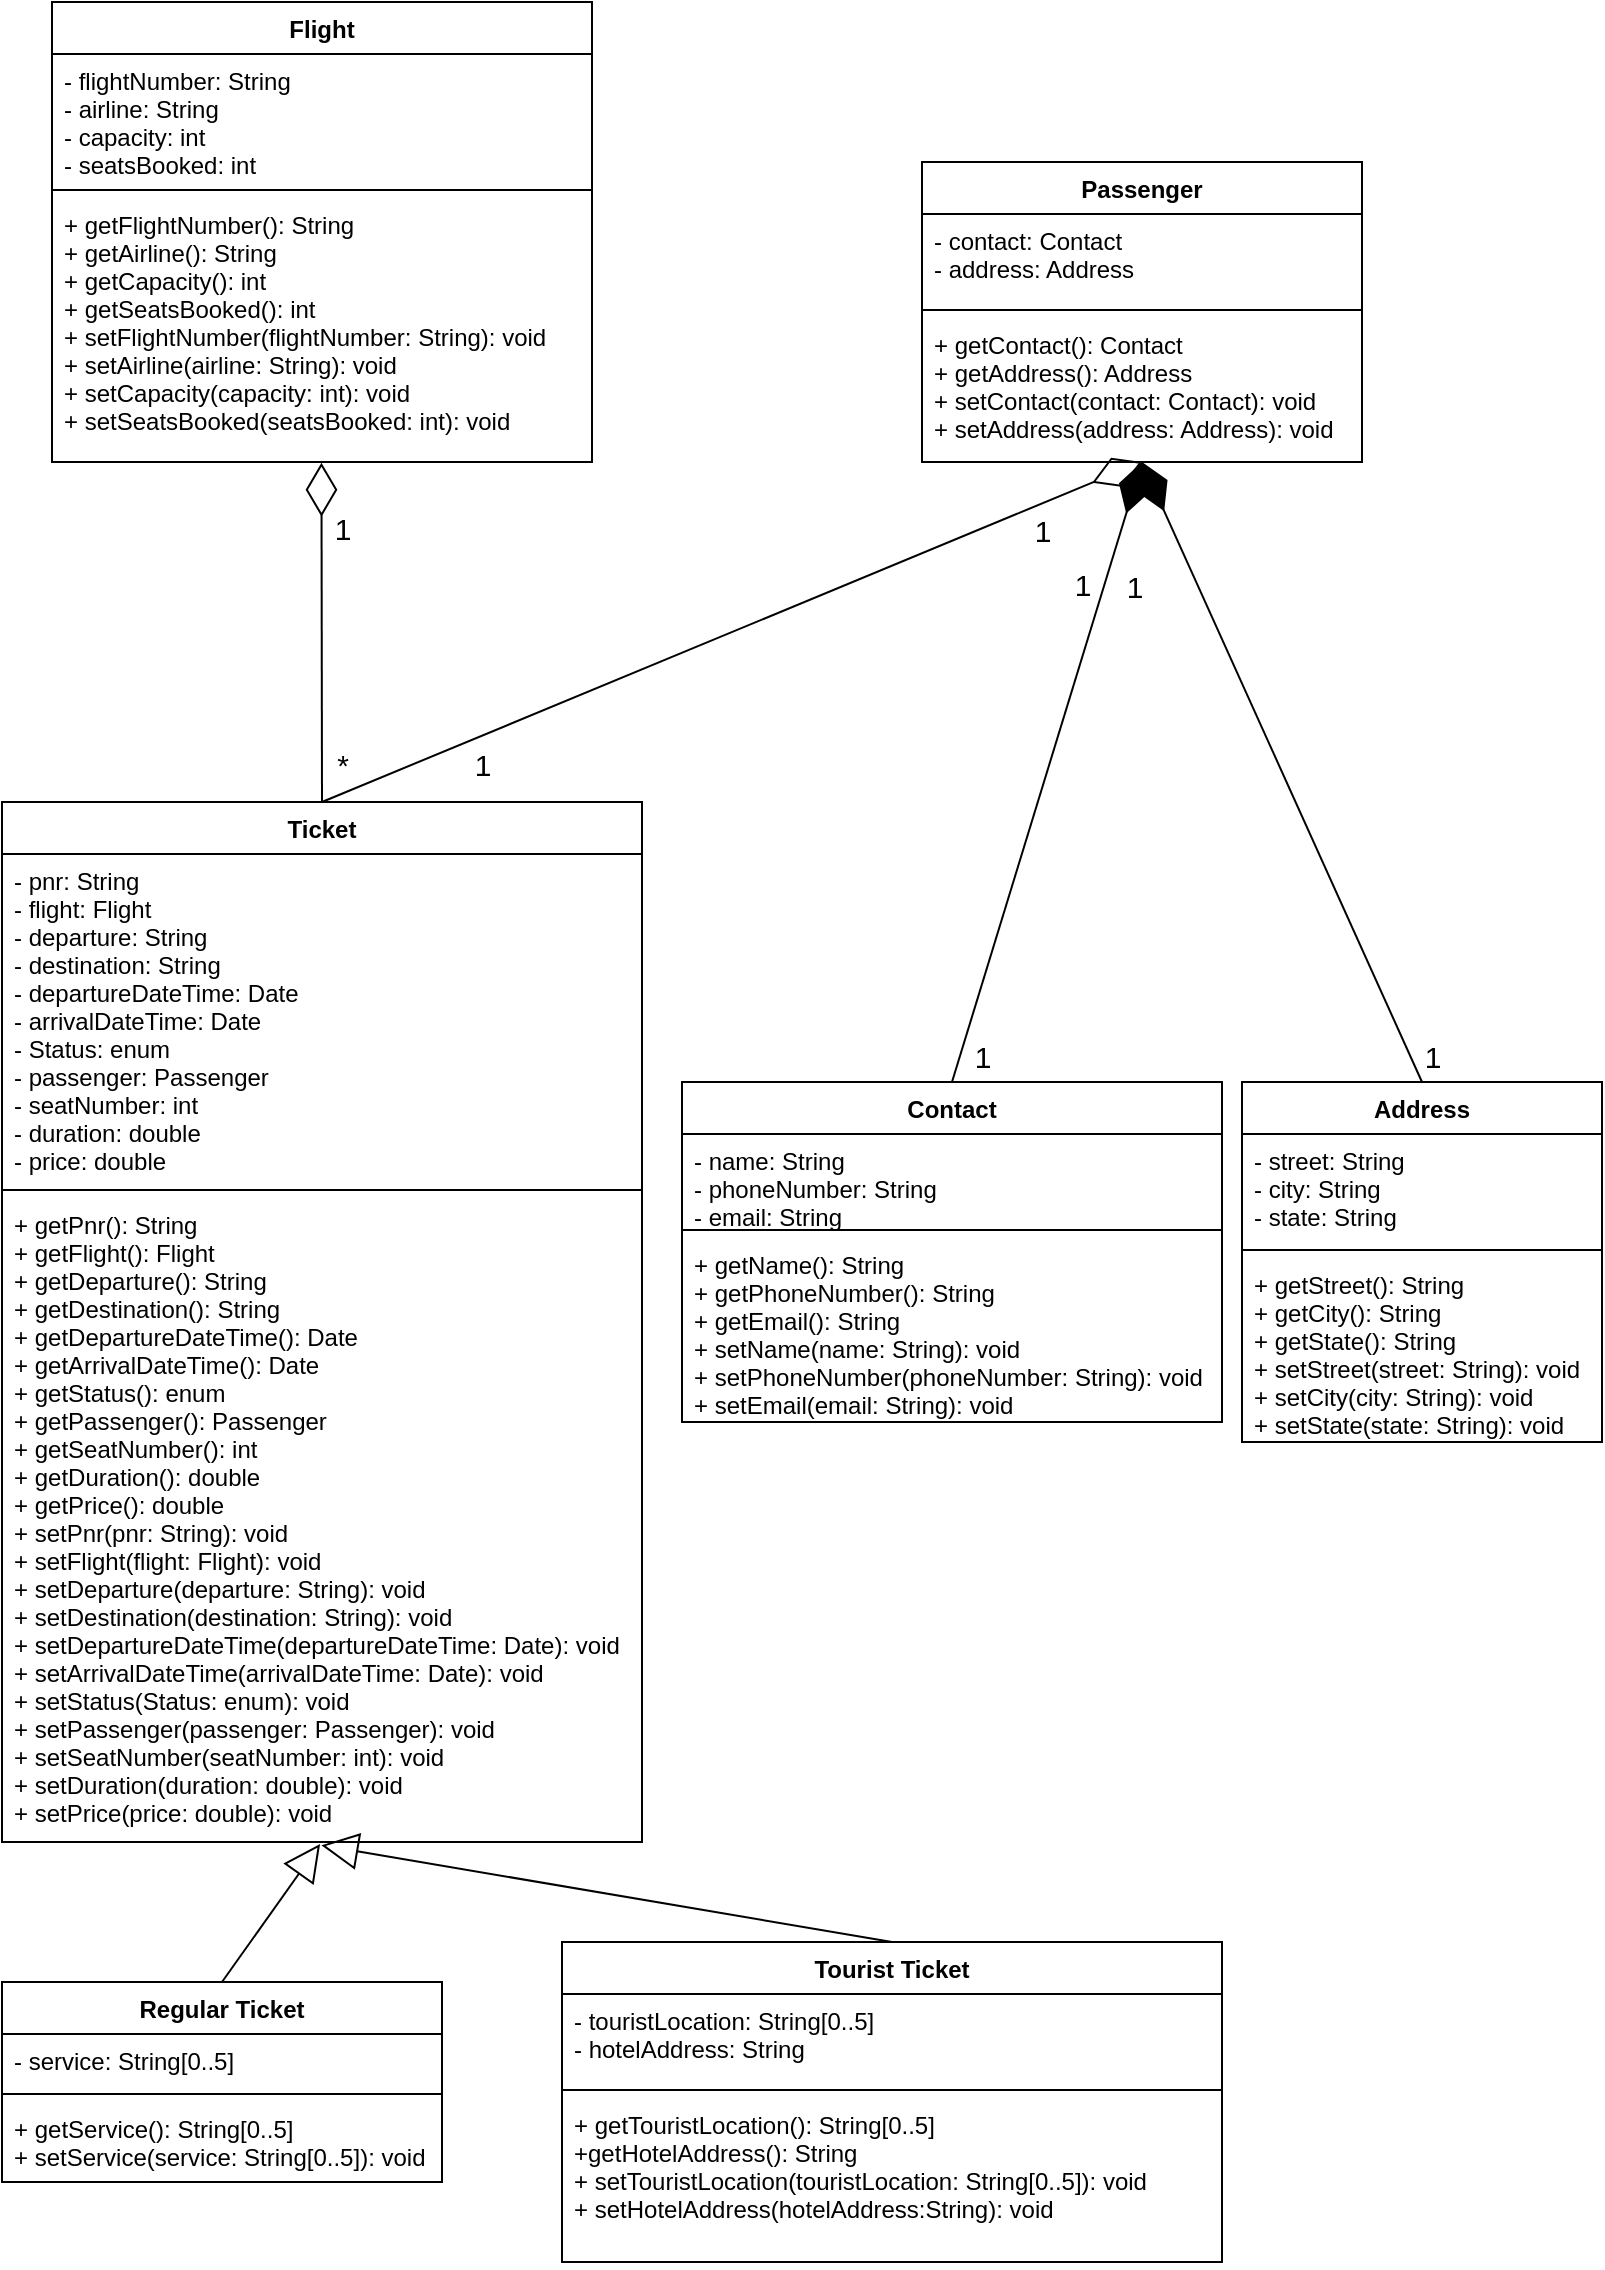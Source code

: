 <mxfile version="15.9.1" type="device"><diagram id="C5RBs43oDa-KdzZeNtuy" name="Page-1"><mxGraphModel dx="1564" dy="880" grid="1" gridSize="10" guides="1" tooltips="1" connect="1" arrows="1" fold="1" page="1" pageScale="1" pageWidth="827" pageHeight="1169" math="0" shadow="0"><root><mxCell id="WIyWlLk6GJQsqaUBKTNV-0"/><mxCell id="WIyWlLk6GJQsqaUBKTNV-1" parent="WIyWlLk6GJQsqaUBKTNV-0"/><mxCell id="Q1KW933BfnPNj-5fIado-0" value="Flight" style="swimlane;fontStyle=1;align=center;verticalAlign=top;childLayout=stackLayout;horizontal=1;startSize=26;horizontalStack=0;resizeParent=1;resizeParentMax=0;resizeLast=0;collapsible=1;marginBottom=0;" vertex="1" parent="WIyWlLk6GJQsqaUBKTNV-1"><mxGeometry x="45" y="30" width="270" height="230" as="geometry"/></mxCell><mxCell id="Q1KW933BfnPNj-5fIado-1" value="- flightNumber: String&#10;- airline: String&#10;- capacity: int&#10;- seatsBooked: int" style="text;strokeColor=none;fillColor=none;align=left;verticalAlign=top;spacingLeft=4;spacingRight=4;overflow=hidden;rotatable=0;points=[[0,0.5],[1,0.5]];portConstraint=eastwest;" vertex="1" parent="Q1KW933BfnPNj-5fIado-0"><mxGeometry y="26" width="270" height="64" as="geometry"/></mxCell><mxCell id="Q1KW933BfnPNj-5fIado-2" value="" style="line;strokeWidth=1;fillColor=none;align=left;verticalAlign=middle;spacingTop=-1;spacingLeft=3;spacingRight=3;rotatable=0;labelPosition=right;points=[];portConstraint=eastwest;" vertex="1" parent="Q1KW933BfnPNj-5fIado-0"><mxGeometry y="90" width="270" height="8" as="geometry"/></mxCell><mxCell id="Q1KW933BfnPNj-5fIado-3" value="+ getFlightNumber(): String&#10;+ getAirline(): String&#10;+ getCapacity(): int&#10;+ getSeatsBooked(): int&#10;+ setFlightNumber(flightNumber: String): void&#10;+ setAirline(airline: String): void&#10;+ setCapacity(capacity: int): void&#10;+ setSeatsBooked(seatsBooked: int): void" style="text;strokeColor=none;fillColor=none;align=left;verticalAlign=top;spacingLeft=4;spacingRight=4;overflow=hidden;rotatable=0;points=[[0,0.5],[1,0.5]];portConstraint=eastwest;" vertex="1" parent="Q1KW933BfnPNj-5fIado-0"><mxGeometry y="98" width="270" height="132" as="geometry"/></mxCell><mxCell id="Q1KW933BfnPNj-5fIado-4" value="Passenger" style="swimlane;fontStyle=1;align=center;verticalAlign=top;childLayout=stackLayout;horizontal=1;startSize=26;horizontalStack=0;resizeParent=1;resizeParentMax=0;resizeLast=0;collapsible=1;marginBottom=0;" vertex="1" parent="WIyWlLk6GJQsqaUBKTNV-1"><mxGeometry x="480" y="110" width="220" height="150" as="geometry"/></mxCell><mxCell id="Q1KW933BfnPNj-5fIado-5" value="- contact: Contact&#10;- address: Address" style="text;strokeColor=none;fillColor=none;align=left;verticalAlign=top;spacingLeft=4;spacingRight=4;overflow=hidden;rotatable=0;points=[[0,0.5],[1,0.5]];portConstraint=eastwest;" vertex="1" parent="Q1KW933BfnPNj-5fIado-4"><mxGeometry y="26" width="220" height="44" as="geometry"/></mxCell><mxCell id="Q1KW933BfnPNj-5fIado-6" value="" style="line;strokeWidth=1;fillColor=none;align=left;verticalAlign=middle;spacingTop=-1;spacingLeft=3;spacingRight=3;rotatable=0;labelPosition=right;points=[];portConstraint=eastwest;" vertex="1" parent="Q1KW933BfnPNj-5fIado-4"><mxGeometry y="70" width="220" height="8" as="geometry"/></mxCell><mxCell id="Q1KW933BfnPNj-5fIado-7" value="+ getContact(): Contact&#10;+ getAddress(): Address&#10;+ setContact(contact: Contact): void&#10;+ setAddress(address: Address): void" style="text;strokeColor=none;fillColor=none;align=left;verticalAlign=top;spacingLeft=4;spacingRight=4;overflow=hidden;rotatable=0;points=[[0,0.5],[1,0.5]];portConstraint=eastwest;" vertex="1" parent="Q1KW933BfnPNj-5fIado-4"><mxGeometry y="78" width="220" height="72" as="geometry"/></mxCell><mxCell id="Q1KW933BfnPNj-5fIado-8" value="Ticket" style="swimlane;fontStyle=1;align=center;verticalAlign=top;childLayout=stackLayout;horizontal=1;startSize=26;horizontalStack=0;resizeParent=1;resizeParentMax=0;resizeLast=0;collapsible=1;marginBottom=0;" vertex="1" parent="WIyWlLk6GJQsqaUBKTNV-1"><mxGeometry x="20" y="430" width="320" height="520" as="geometry"/></mxCell><mxCell id="Q1KW933BfnPNj-5fIado-9" value="- pnr: String&#10;- flight: Flight&#10;- departure: String&#10;- destination: String&#10;- departureDateTime: Date&#10;- arrivalDateTime: Date&#10;- Status: enum&#10;- passenger: Passenger&#10;- seatNumber: int&#10;- duration: double&#10;- price: double" style="text;strokeColor=none;fillColor=none;align=left;verticalAlign=top;spacingLeft=4;spacingRight=4;overflow=hidden;rotatable=0;points=[[0,0.5],[1,0.5]];portConstraint=eastwest;" vertex="1" parent="Q1KW933BfnPNj-5fIado-8"><mxGeometry y="26" width="320" height="164" as="geometry"/></mxCell><mxCell id="Q1KW933BfnPNj-5fIado-10" value="" style="line;strokeWidth=1;fillColor=none;align=left;verticalAlign=middle;spacingTop=-1;spacingLeft=3;spacingRight=3;rotatable=0;labelPosition=right;points=[];portConstraint=eastwest;" vertex="1" parent="Q1KW933BfnPNj-5fIado-8"><mxGeometry y="190" width="320" height="8" as="geometry"/></mxCell><mxCell id="Q1KW933BfnPNj-5fIado-11" value="+ getPnr(): String&#10;+ getFlight(): Flight&#10;+ getDeparture(): String&#10;+ getDestination(): String&#10;+ getDepartureDateTime(): Date&#10;+ getArrivalDateTime(): Date&#10;+ getStatus(): enum&#10;+ getPassenger(): Passenger&#10;+ getSeatNumber(): int&#10;+ getDuration(): double&#10;+ getPrice(): double&#10;+ setPnr(pnr: String): void&#10;+ setFlight(flight: Flight): void&#10;+ setDeparture(departure: String): void&#10;+ setDestination(destination: String): void&#10;+ setDepartureDateTime(departureDateTime: Date): void&#10;+ setArrivalDateTime(arrivalDateTime: Date): void&#10;+ setStatus(Status: enum): void&#10;+ setPassenger(passenger: Passenger): void&#10;+ setSeatNumber(seatNumber: int): void&#10;+ setDuration(duration: double): void&#10;+ setPrice(price: double): void" style="text;strokeColor=none;fillColor=none;align=left;verticalAlign=top;spacingLeft=4;spacingRight=4;overflow=hidden;rotatable=0;points=[[0,0.5],[1,0.5]];portConstraint=eastwest;" vertex="1" parent="Q1KW933BfnPNj-5fIado-8"><mxGeometry y="198" width="320" height="322" as="geometry"/></mxCell><mxCell id="Q1KW933BfnPNj-5fIado-12" value="Contact" style="swimlane;fontStyle=1;align=center;verticalAlign=top;childLayout=stackLayout;horizontal=1;startSize=26;horizontalStack=0;resizeParent=1;resizeParentMax=0;resizeLast=0;collapsible=1;marginBottom=0;" vertex="1" parent="WIyWlLk6GJQsqaUBKTNV-1"><mxGeometry x="360" y="570" width="270" height="170" as="geometry"/></mxCell><mxCell id="Q1KW933BfnPNj-5fIado-13" value="- name: String&#10;- phoneNumber: String&#10;- email: String" style="text;strokeColor=none;fillColor=none;align=left;verticalAlign=top;spacingLeft=4;spacingRight=4;overflow=hidden;rotatable=0;points=[[0,0.5],[1,0.5]];portConstraint=eastwest;" vertex="1" parent="Q1KW933BfnPNj-5fIado-12"><mxGeometry y="26" width="270" height="44" as="geometry"/></mxCell><mxCell id="Q1KW933BfnPNj-5fIado-14" value="" style="line;strokeWidth=1;fillColor=none;align=left;verticalAlign=middle;spacingTop=-1;spacingLeft=3;spacingRight=3;rotatable=0;labelPosition=right;points=[];portConstraint=eastwest;" vertex="1" parent="Q1KW933BfnPNj-5fIado-12"><mxGeometry y="70" width="270" height="8" as="geometry"/></mxCell><mxCell id="Q1KW933BfnPNj-5fIado-15" value="+ getName(): String&#10;+ getPhoneNumber(): String&#10;+ getEmail(): String&#10;+ setName(name: String): void&#10;+ setPhoneNumber(phoneNumber: String): void&#10;+ setEmail(email: String): void" style="text;strokeColor=none;fillColor=none;align=left;verticalAlign=top;spacingLeft=4;spacingRight=4;overflow=hidden;rotatable=0;points=[[0,0.5],[1,0.5]];portConstraint=eastwest;" vertex="1" parent="Q1KW933BfnPNj-5fIado-12"><mxGeometry y="78" width="270" height="92" as="geometry"/></mxCell><mxCell id="Q1KW933BfnPNj-5fIado-20" value="Address" style="swimlane;fontStyle=1;align=center;verticalAlign=top;childLayout=stackLayout;horizontal=1;startSize=26;horizontalStack=0;resizeParent=1;resizeParentMax=0;resizeLast=0;collapsible=1;marginBottom=0;" vertex="1" parent="WIyWlLk6GJQsqaUBKTNV-1"><mxGeometry x="640" y="570" width="180" height="180" as="geometry"/></mxCell><mxCell id="Q1KW933BfnPNj-5fIado-21" value="- street: String&#10;- city: String&#10;- state: String" style="text;strokeColor=none;fillColor=none;align=left;verticalAlign=top;spacingLeft=4;spacingRight=4;overflow=hidden;rotatable=0;points=[[0,0.5],[1,0.5]];portConstraint=eastwest;" vertex="1" parent="Q1KW933BfnPNj-5fIado-20"><mxGeometry y="26" width="180" height="54" as="geometry"/></mxCell><mxCell id="Q1KW933BfnPNj-5fIado-22" value="" style="line;strokeWidth=1;fillColor=none;align=left;verticalAlign=middle;spacingTop=-1;spacingLeft=3;spacingRight=3;rotatable=0;labelPosition=right;points=[];portConstraint=eastwest;" vertex="1" parent="Q1KW933BfnPNj-5fIado-20"><mxGeometry y="80" width="180" height="8" as="geometry"/></mxCell><mxCell id="Q1KW933BfnPNj-5fIado-23" value="+ getStreet(): String&#10;+ getCity(): String&#10;+ getState(): String&#10;+ setStreet(street: String): void&#10;+ setCity(city: String): void&#10;+ setState(state: String): void" style="text;strokeColor=none;fillColor=none;align=left;verticalAlign=top;spacingLeft=4;spacingRight=4;overflow=hidden;rotatable=0;points=[[0,0.5],[1,0.5]];portConstraint=eastwest;" vertex="1" parent="Q1KW933BfnPNj-5fIado-20"><mxGeometry y="88" width="180" height="92" as="geometry"/></mxCell><mxCell id="Q1KW933BfnPNj-5fIado-24" value="Regular Ticket" style="swimlane;fontStyle=1;align=center;verticalAlign=top;childLayout=stackLayout;horizontal=1;startSize=26;horizontalStack=0;resizeParent=1;resizeParentMax=0;resizeLast=0;collapsible=1;marginBottom=0;" vertex="1" parent="WIyWlLk6GJQsqaUBKTNV-1"><mxGeometry x="20" y="1020" width="220" height="100" as="geometry"/></mxCell><mxCell id="Q1KW933BfnPNj-5fIado-25" value="- service: String[0..5]" style="text;strokeColor=none;fillColor=none;align=left;verticalAlign=top;spacingLeft=4;spacingRight=4;overflow=hidden;rotatable=0;points=[[0,0.5],[1,0.5]];portConstraint=eastwest;" vertex="1" parent="Q1KW933BfnPNj-5fIado-24"><mxGeometry y="26" width="220" height="26" as="geometry"/></mxCell><mxCell id="Q1KW933BfnPNj-5fIado-26" value="" style="line;strokeWidth=1;fillColor=none;align=left;verticalAlign=middle;spacingTop=-1;spacingLeft=3;spacingRight=3;rotatable=0;labelPosition=right;points=[];portConstraint=eastwest;" vertex="1" parent="Q1KW933BfnPNj-5fIado-24"><mxGeometry y="52" width="220" height="8" as="geometry"/></mxCell><mxCell id="Q1KW933BfnPNj-5fIado-27" value="+ getService(): String[0..5]&#10;+ setService(service: String[0..5]): void" style="text;strokeColor=none;fillColor=none;align=left;verticalAlign=top;spacingLeft=4;spacingRight=4;overflow=hidden;rotatable=0;points=[[0,0.5],[1,0.5]];portConstraint=eastwest;" vertex="1" parent="Q1KW933BfnPNj-5fIado-24"><mxGeometry y="60" width="220" height="40" as="geometry"/></mxCell><mxCell id="Q1KW933BfnPNj-5fIado-28" value="Tourist Ticket" style="swimlane;fontStyle=1;align=center;verticalAlign=top;childLayout=stackLayout;horizontal=1;startSize=26;horizontalStack=0;resizeParent=1;resizeParentMax=0;resizeLast=0;collapsible=1;marginBottom=0;" vertex="1" parent="WIyWlLk6GJQsqaUBKTNV-1"><mxGeometry x="300" y="1000" width="330" height="160" as="geometry"/></mxCell><mxCell id="Q1KW933BfnPNj-5fIado-29" value="- touristLocation: String[0..5]&#10;- hotelAddress: String" style="text;strokeColor=none;fillColor=none;align=left;verticalAlign=top;spacingLeft=4;spacingRight=4;overflow=hidden;rotatable=0;points=[[0,0.5],[1,0.5]];portConstraint=eastwest;" vertex="1" parent="Q1KW933BfnPNj-5fIado-28"><mxGeometry y="26" width="330" height="44" as="geometry"/></mxCell><mxCell id="Q1KW933BfnPNj-5fIado-30" value="" style="line;strokeWidth=1;fillColor=none;align=left;verticalAlign=middle;spacingTop=-1;spacingLeft=3;spacingRight=3;rotatable=0;labelPosition=right;points=[];portConstraint=eastwest;" vertex="1" parent="Q1KW933BfnPNj-5fIado-28"><mxGeometry y="70" width="330" height="8" as="geometry"/></mxCell><mxCell id="Q1KW933BfnPNj-5fIado-31" value="+ getTouristLocation(): String[0..5]&#10;+getHotelAddress(): String&#10;+ setTouristLocation(touristLocation: String[0..5]): void&#10;+ setHotelAddress(hotelAddress:String): void " style="text;strokeColor=none;fillColor=none;align=left;verticalAlign=top;spacingLeft=4;spacingRight=4;overflow=hidden;rotatable=0;points=[[0,0.5],[1,0.5]];portConstraint=eastwest;" vertex="1" parent="Q1KW933BfnPNj-5fIado-28"><mxGeometry y="78" width="330" height="82" as="geometry"/></mxCell><mxCell id="Q1KW933BfnPNj-5fIado-35" value="" style="endArrow=block;endSize=16;endFill=0;html=1;rounded=0;entryX=0.497;entryY=1.003;entryDx=0;entryDy=0;entryPerimeter=0;exitX=0.5;exitY=0;exitDx=0;exitDy=0;" edge="1" parent="WIyWlLk6GJQsqaUBKTNV-1" source="Q1KW933BfnPNj-5fIado-24" target="Q1KW933BfnPNj-5fIado-11"><mxGeometry width="160" relative="1" as="geometry"><mxPoint x="170" y="990" as="sourcePoint"/><mxPoint x="340" y="980" as="targetPoint"/></mxGeometry></mxCell><mxCell id="Q1KW933BfnPNj-5fIado-36" value="" style="endArrow=block;endSize=16;endFill=0;html=1;rounded=0;exitX=0.5;exitY=0;exitDx=0;exitDy=0;entryX=0.499;entryY=1.005;entryDx=0;entryDy=0;entryPerimeter=0;" edge="1" parent="WIyWlLk6GJQsqaUBKTNV-1" source="Q1KW933BfnPNj-5fIado-28" target="Q1KW933BfnPNj-5fIado-11"><mxGeometry width="160" relative="1" as="geometry"><mxPoint x="180" y="1030" as="sourcePoint"/><mxPoint x="330" y="960" as="targetPoint"/></mxGeometry></mxCell><mxCell id="Q1KW933BfnPNj-5fIado-37" value="" style="endArrow=diamondThin;endFill=0;endSize=24;html=1;rounded=0;exitX=0.5;exitY=0;exitDx=0;exitDy=0;entryX=0.499;entryY=1.003;entryDx=0;entryDy=0;entryPerimeter=0;" edge="1" parent="WIyWlLk6GJQsqaUBKTNV-1" source="Q1KW933BfnPNj-5fIado-8" target="Q1KW933BfnPNj-5fIado-3"><mxGeometry width="160" relative="1" as="geometry"><mxPoint x="340" y="360" as="sourcePoint"/><mxPoint x="500" y="360" as="targetPoint"/></mxGeometry></mxCell><mxCell id="Q1KW933BfnPNj-5fIado-38" value="1" style="edgeLabel;html=1;align=center;verticalAlign=middle;resizable=0;points=[];fontSize=15;" vertex="1" connectable="0" parent="Q1KW933BfnPNj-5fIado-37"><mxGeometry x="0.617" y="-1" relative="1" as="geometry"><mxPoint x="9" as="offset"/></mxGeometry></mxCell><mxCell id="Q1KW933BfnPNj-5fIado-39" value="*" style="edgeLabel;html=1;align=center;verticalAlign=middle;resizable=0;points=[];fontSize=15;" vertex="1" connectable="0" parent="Q1KW933BfnPNj-5fIado-37"><mxGeometry x="-0.887" relative="1" as="geometry"><mxPoint x="10" y="-10" as="offset"/></mxGeometry></mxCell><mxCell id="Q1KW933BfnPNj-5fIado-40" value="" style="endArrow=diamondThin;endFill=0;endSize=24;html=1;rounded=0;exitX=0.5;exitY=0;exitDx=0;exitDy=0;entryX=0.5;entryY=1;entryDx=0;entryDy=0;" edge="1" parent="WIyWlLk6GJQsqaUBKTNV-1" source="Q1KW933BfnPNj-5fIado-8" target="Q1KW933BfnPNj-5fIado-4"><mxGeometry width="160" relative="1" as="geometry"><mxPoint x="410" y="420" as="sourcePoint"/><mxPoint x="410" y="250" as="targetPoint"/></mxGeometry></mxCell><mxCell id="Q1KW933BfnPNj-5fIado-41" value="1" style="edgeLabel;html=1;align=center;verticalAlign=middle;resizable=0;points=[];fontSize=15;" vertex="1" connectable="0" parent="Q1KW933BfnPNj-5fIado-40"><mxGeometry x="0.617" y="-1" relative="1" as="geometry"><mxPoint x="28" as="offset"/></mxGeometry></mxCell><mxCell id="Q1KW933BfnPNj-5fIado-42" value="1" style="edgeLabel;html=1;align=center;verticalAlign=middle;resizable=0;points=[];fontSize=15;" vertex="1" connectable="0" parent="Q1KW933BfnPNj-5fIado-40"><mxGeometry x="-0.887" relative="1" as="geometry"><mxPoint x="57" y="-10" as="offset"/></mxGeometry></mxCell><mxCell id="Q1KW933BfnPNj-5fIado-48" value="" style="endArrow=diamondThin;endFill=1;endSize=24;html=1;rounded=0;fontSize=15;exitX=0.5;exitY=0;exitDx=0;exitDy=0;" edge="1" parent="WIyWlLk6GJQsqaUBKTNV-1" source="Q1KW933BfnPNj-5fIado-12"><mxGeometry width="160" relative="1" as="geometry"><mxPoint x="520" y="530" as="sourcePoint"/><mxPoint x="590" y="260" as="targetPoint"/></mxGeometry></mxCell><mxCell id="Q1KW933BfnPNj-5fIado-49" value="1" style="edgeLabel;html=1;align=center;verticalAlign=middle;resizable=0;points=[];fontSize=15;" vertex="1" connectable="0" parent="Q1KW933BfnPNj-5fIado-48"><mxGeometry x="-0.916" relative="1" as="geometry"><mxPoint x="11" as="offset"/></mxGeometry></mxCell><mxCell id="Q1KW933BfnPNj-5fIado-50" value="1" style="edgeLabel;html=1;align=center;verticalAlign=middle;resizable=0;points=[];fontSize=15;" vertex="1" connectable="0" parent="Q1KW933BfnPNj-5fIado-48"><mxGeometry x="0.783" y="1" relative="1" as="geometry"><mxPoint x="-19" y="27" as="offset"/></mxGeometry></mxCell><mxCell id="Q1KW933BfnPNj-5fIado-51" value="" style="endArrow=diamondThin;endFill=1;endSize=24;html=1;rounded=0;fontSize=15;exitX=0.5;exitY=0;exitDx=0;exitDy=0;" edge="1" parent="WIyWlLk6GJQsqaUBKTNV-1" source="Q1KW933BfnPNj-5fIado-20"><mxGeometry width="160" relative="1" as="geometry"><mxPoint x="505" y="580" as="sourcePoint"/><mxPoint x="590" y="260" as="targetPoint"/></mxGeometry></mxCell><mxCell id="Q1KW933BfnPNj-5fIado-52" value="1" style="edgeLabel;html=1;align=center;verticalAlign=middle;resizable=0;points=[];fontSize=15;" vertex="1" connectable="0" parent="Q1KW933BfnPNj-5fIado-51"><mxGeometry x="-0.916" relative="1" as="geometry"><mxPoint x="11" as="offset"/></mxGeometry></mxCell><mxCell id="Q1KW933BfnPNj-5fIado-53" value="1" style="edgeLabel;html=1;align=center;verticalAlign=middle;resizable=0;points=[];fontSize=15;" vertex="1" connectable="0" parent="Q1KW933BfnPNj-5fIado-51"><mxGeometry x="0.783" y="1" relative="1" as="geometry"><mxPoint x="-19" y="27" as="offset"/></mxGeometry></mxCell></root></mxGraphModel></diagram></mxfile>